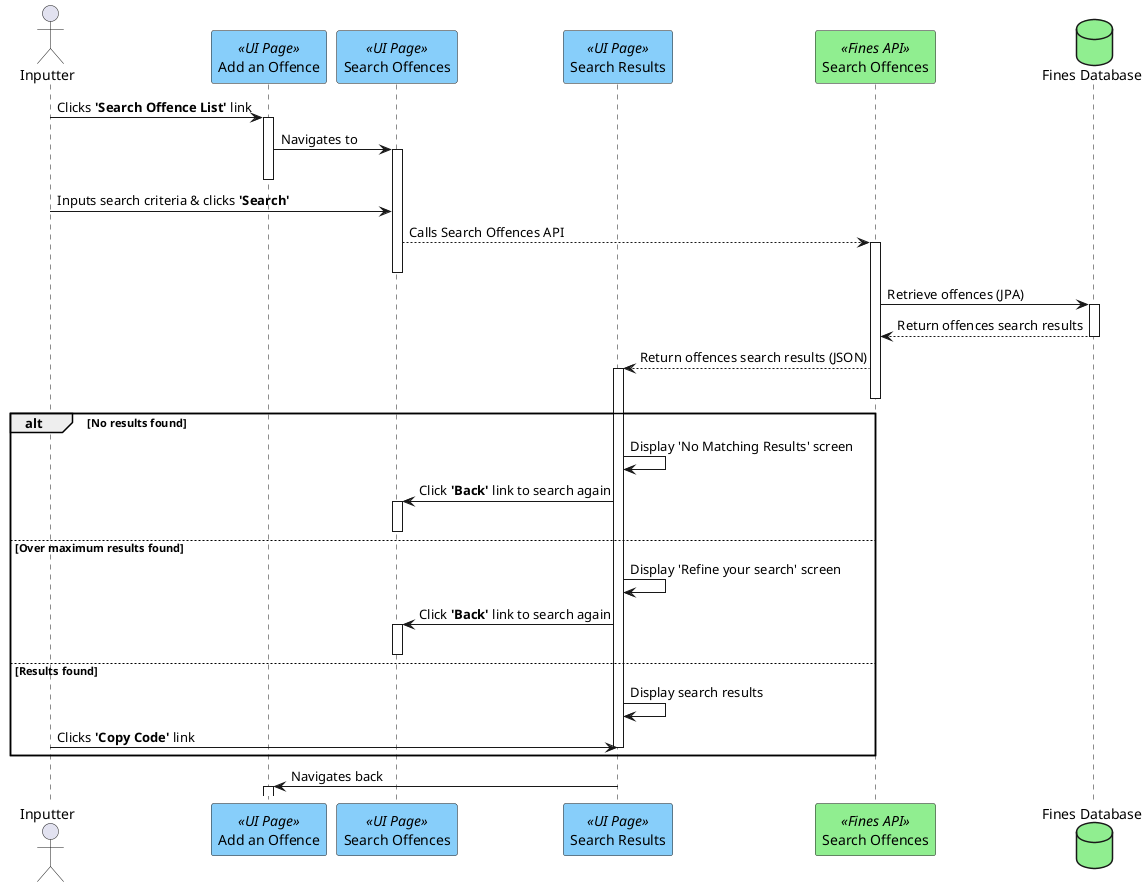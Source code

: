 @startuml

actor "Inputter" as user
participant "Add an Offence" as addOffence <<UI Page>> #lightskyblue
participant "Search Offences" as searchOffences <<UI Page>> #lightskyblue
participant "Search Results" as searchResults <<UI Page>> #lightskyblue
participant "Search Offences" as getOffences <<Fines API>> #lightgreen
database "Fines Database" as db #lightgreen

user -> addOffence++ : Clicks <b>'Search Offence List'</b> link
addOffence-> searchOffences++: Navigates to
deactivate addOffence

user -> searchOffences: Inputs search criteria & clicks <b>'Search'</b>
searchOffences--> getOffences ++ : Calls Search Offences API
deactivate searchOffences

getOffences -> db ++: Retrieve offences (JPA)

db --> getOffences : Return offences search results
deactivate db
getOffences --> searchResults++ : Return offences search results (JSON)
deactivate getOffences
alt No results found
    searchResults-> searchResults: Display 'No Matching Results' screen
    searchResults-> searchOffences++: Click <b>'Back'</b> link to search again
    searchOffences--
else Over maximum results found
    searchResults-> searchResults: Display 'Refine your search' screen
        searchResults-> searchOffences++: Click <b>'Back'</b> link to search again
        searchOffences--
else Results found
    searchResults-> searchResults: Display search results
    user -> searchResults: Clicks <b>'Copy Code'</b> link
    searchResults--
end
    searchResults -> addOffence++: Navigates back


@enduml
